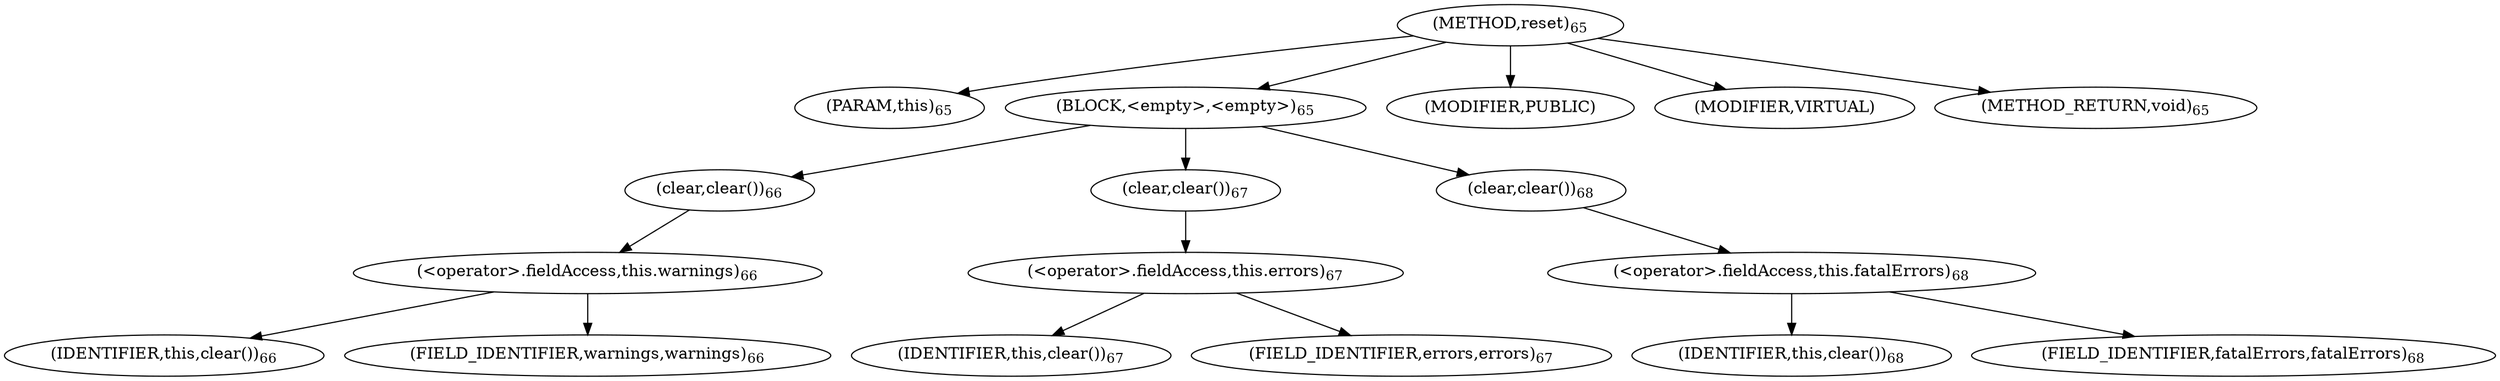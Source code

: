 digraph "reset" {  
"115" [label = <(METHOD,reset)<SUB>65</SUB>> ]
"116" [label = <(PARAM,this)<SUB>65</SUB>> ]
"117" [label = <(BLOCK,&lt;empty&gt;,&lt;empty&gt;)<SUB>65</SUB>> ]
"118" [label = <(clear,clear())<SUB>66</SUB>> ]
"119" [label = <(&lt;operator&gt;.fieldAccess,this.warnings)<SUB>66</SUB>> ]
"120" [label = <(IDENTIFIER,this,clear())<SUB>66</SUB>> ]
"121" [label = <(FIELD_IDENTIFIER,warnings,warnings)<SUB>66</SUB>> ]
"122" [label = <(clear,clear())<SUB>67</SUB>> ]
"123" [label = <(&lt;operator&gt;.fieldAccess,this.errors)<SUB>67</SUB>> ]
"124" [label = <(IDENTIFIER,this,clear())<SUB>67</SUB>> ]
"125" [label = <(FIELD_IDENTIFIER,errors,errors)<SUB>67</SUB>> ]
"126" [label = <(clear,clear())<SUB>68</SUB>> ]
"127" [label = <(&lt;operator&gt;.fieldAccess,this.fatalErrors)<SUB>68</SUB>> ]
"128" [label = <(IDENTIFIER,this,clear())<SUB>68</SUB>> ]
"129" [label = <(FIELD_IDENTIFIER,fatalErrors,fatalErrors)<SUB>68</SUB>> ]
"130" [label = <(MODIFIER,PUBLIC)> ]
"131" [label = <(MODIFIER,VIRTUAL)> ]
"132" [label = <(METHOD_RETURN,void)<SUB>65</SUB>> ]
  "115" -> "116" 
  "115" -> "117" 
  "115" -> "130" 
  "115" -> "131" 
  "115" -> "132" 
  "117" -> "118" 
  "117" -> "122" 
  "117" -> "126" 
  "118" -> "119" 
  "119" -> "120" 
  "119" -> "121" 
  "122" -> "123" 
  "123" -> "124" 
  "123" -> "125" 
  "126" -> "127" 
  "127" -> "128" 
  "127" -> "129" 
}
